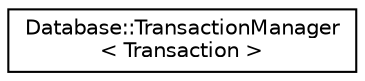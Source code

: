 digraph "Graphical Class Hierarchy"
{
 // LATEX_PDF_SIZE
  edge [fontname="Helvetica",fontsize="10",labelfontname="Helvetica",labelfontsize="10"];
  node [fontname="Helvetica",fontsize="10",shape=record];
  rankdir="LR";
  Node0 [label="Database::TransactionManager\l\< Transaction \>",height=0.2,width=0.4,color="black", fillcolor="white", style="filled",URL="$class_database_1_1_transaction_manager.html",tooltip=" "];
}
